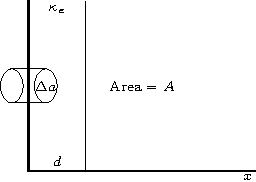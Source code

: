/******************************************************************************
 *                                 LICENSE                                    *
 ******************************************************************************
 *  This file is part of Mathematics-and-Physics.                             *
 *                                                                            *
 *  Mathematics-and-Physics is free software: you can redistribute it and/or  *
 *  modify it under the terms of the GNU General Public License as published  *
 *  by the Free Software Foundation, either version 3 of the License, or      *
 *  (at your option) any later version.                                       *
 *                                                                            *
 *  Mathematics-and-Physics is distributed in the hope that it will be useful *
 *  but WITHOUT ANY WARRANTY; without even the implied warranty of            *
 *  MERCHANTABILITY or FITNESS FOR A PARTICULAR PURPOSE.  See the             *
 *  GNU General Public License for more details.                              *
 *                                                                            *
 *  You should have received a copy of the GNU General Public License         *
 *  along with Mathematics-and-Physics.  If not, see                          *
 *  <https://www.gnu.org/licenses/>.                                          *
 ******************************************************************************/

/*  Size of the output.                                                       */
size(128);

/*  Pen for drawing.                                                          */
pen dpen = black + linewidth(0.4pt);

/*  Pen for axes                                                              */
pen apen = black + linewidth(0.8pt);

/*  Font size for labels.                                                     */
real fsize = 7pt;

/*  Some lengths.                                                             */
real xlength = 4.0;
real ylength = 3.0;
real d = 1.0;
real dx = 0.3;
real rx = 0.2;
real ry = 0.3;

/*  Points for the x and y axes.                                              */
pair[] XAxes = {(0.0, 0.0), (xlength, 0.0)};
pair[] YAxes = {(0.0, 0.0), (0.0, ylength)};

/*  Points marking the line segment.                                          */
pair A = (d, ylength);
pair B = (d, 0.0);

/*  Locations of the centers of the two ellipses.                             */
pair center0 = (-dx, 0.5 * ylength);
pair center1 = (dx, 0.5 * ylength);

/*  The tops and bottoms of the two ellipses.                                 */
pair top0 = center0 + (0.0, ry);
pair bottom0 = center0 - (0.0, ry);

pair top1 = center1 + (0.0, ry);
pair bottom1 = center1 - (0.0, ry);

/*  Draw the axes.                                                            */
draw(XAxes[0] -- XAxes[1], apen);
draw(YAxes[0] -- YAxes[1], apen);

/*  Draw in the line.                                                         */
draw(A -- B, dpen);

/*  Draw in two ellipses for region Delta a.                                  */
draw(ellipse(center0, rx, ry), dpen);
draw(ellipse(center1, rx, ry),  dpen);

/*  Draw in lines connecting the two ellipses to make a cylinder.             */
draw(top0 -- top1, dpen);
draw(bottom0 -- bottom1, dpen);

/*  Label everything.                                                         */
label("$x$", XAxes[1], SW, fontsize(fsize));
label("$\Delta{a}$", center1, fontsize(fsize));
label("$d$", (0.5*d, 0.0), N, fontsize(fsize));
label("$\kappa_{e}$", (0.5*d, ylength), S, fontsize(fsize));
label("$\mathrm{Area}=A$", (0.5*xlength, 0.5*ylength), fontsize(fsize));
